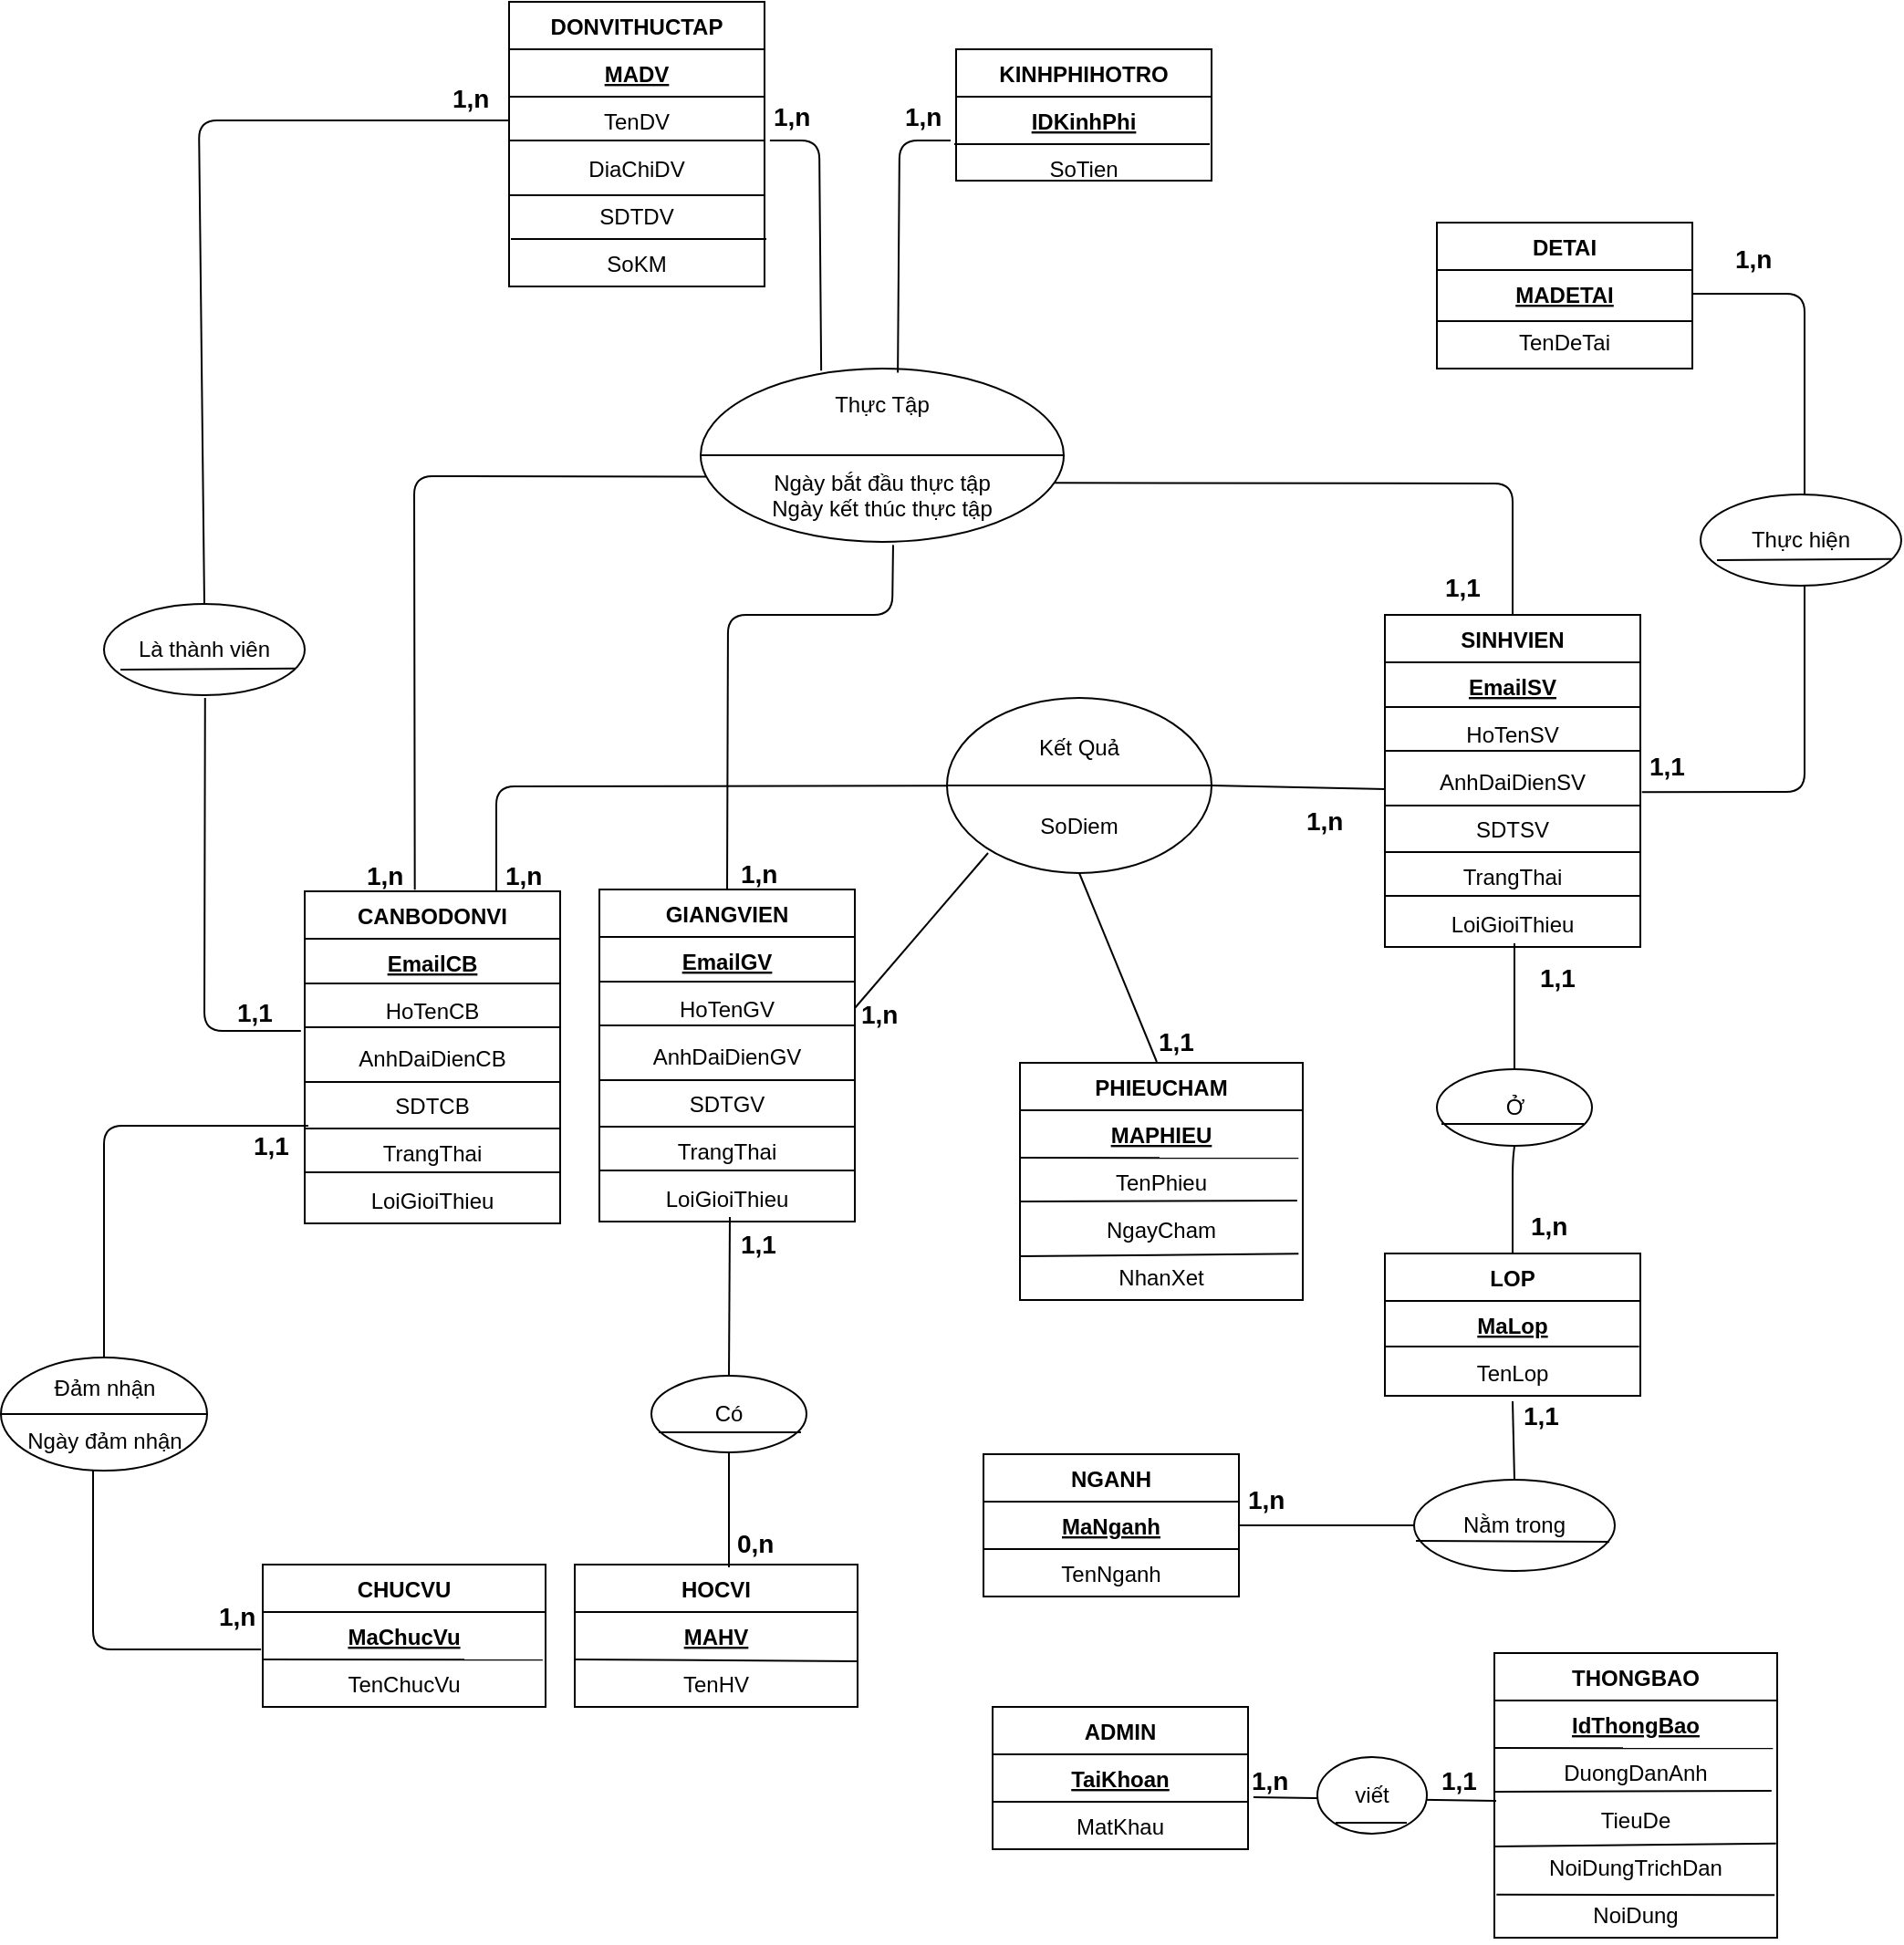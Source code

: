 <mxfile version="13.1.3" type="device"><diagram id="Cwxf7lYwwcIN982t7A-e" name="Page-1"><mxGraphModel dx="1929" dy="559" grid="1" gridSize="10" guides="1" tooltips="1" connect="1" arrows="1" fold="1" page="1" pageScale="1" pageWidth="827" pageHeight="1169" math="0" shadow="0"><root><mxCell id="0"/><mxCell id="1" parent="0"/><mxCell id="HSzz-saxNgUrXWSduCS3-7" value="DONVITHUCTAP" style="swimlane;fontStyle=1;childLayout=stackLayout;horizontal=1;startSize=26;fillColor=none;horizontalStack=0;resizeParent=1;resizeParentMax=0;resizeLast=0;collapsible=1;marginBottom=0;" parent="1" vertex="1"><mxGeometry x="-10" y="264" width="140" height="156" as="geometry"/></mxCell><mxCell id="HSzz-saxNgUrXWSduCS3-8" value="MADV" style="text;strokeColor=none;fillColor=none;align=center;verticalAlign=top;spacingLeft=4;spacingRight=4;overflow=hidden;rotatable=0;points=[[0,0.5],[1,0.5]];portConstraint=eastwest;fontStyle=5" parent="HSzz-saxNgUrXWSduCS3-7" vertex="1"><mxGeometry y="26" width="140" height="26" as="geometry"/></mxCell><mxCell id="HSzz-saxNgUrXWSduCS3-9" value="TenDV" style="text;strokeColor=none;fillColor=none;align=center;verticalAlign=top;spacingLeft=4;spacingRight=4;overflow=hidden;rotatable=0;points=[[0,0.5],[1,0.5]];portConstraint=eastwest;" parent="HSzz-saxNgUrXWSduCS3-7" vertex="1"><mxGeometry y="52" width="140" height="26" as="geometry"/></mxCell><mxCell id="-tPy7qmQwB-SziM2qlMe-2" value="" style="endArrow=none;html=1;entryX=1;entryY=0.154;entryDx=0;entryDy=0;entryPerimeter=0;" parent="HSzz-saxNgUrXWSduCS3-7" edge="1"><mxGeometry width="50" height="50" relative="1" as="geometry"><mxPoint y="76" as="sourcePoint"/><mxPoint x="140" y="76.004" as="targetPoint"/></mxGeometry></mxCell><mxCell id="HSzz-saxNgUrXWSduCS3-10" value="DiaChiDV" style="text;strokeColor=none;fillColor=none;align=center;verticalAlign=top;spacingLeft=4;spacingRight=4;overflow=hidden;rotatable=0;points=[[0,0.5],[1,0.5]];portConstraint=eastwest;" parent="HSzz-saxNgUrXWSduCS3-7" vertex="1"><mxGeometry y="78" width="140" height="26" as="geometry"/></mxCell><mxCell id="-tPy7qmQwB-SziM2qlMe-3" value="" style="endArrow=none;html=1;entryX=1;entryY=0.154;entryDx=0;entryDy=0;entryPerimeter=0;" parent="HSzz-saxNgUrXWSduCS3-7" edge="1"><mxGeometry width="50" height="50" relative="1" as="geometry"><mxPoint y="106" as="sourcePoint"/><mxPoint x="140" y="106.004" as="targetPoint"/></mxGeometry></mxCell><mxCell id="HSzz-saxNgUrXWSduCS3-11" value="SDTDV" style="text;strokeColor=none;fillColor=none;align=center;verticalAlign=top;spacingLeft=4;spacingRight=4;overflow=hidden;rotatable=0;points=[[0,0.5],[1,0.5]];portConstraint=eastwest;" parent="HSzz-saxNgUrXWSduCS3-7" vertex="1"><mxGeometry y="104" width="140" height="26" as="geometry"/></mxCell><mxCell id="3rJRtKn6mNHcjgdEQ_e2-1" value="SoKM" style="text;strokeColor=none;fillColor=none;align=center;verticalAlign=top;spacingLeft=4;spacingRight=4;overflow=hidden;rotatable=0;points=[[0,0.5],[1,0.5]];portConstraint=eastwest;" vertex="1" parent="HSzz-saxNgUrXWSduCS3-7"><mxGeometry y="130" width="140" height="26" as="geometry"/></mxCell><mxCell id="HSzz-saxNgUrXWSduCS3-25" value="KINHPHIHOTRO" style="swimlane;fontStyle=1;childLayout=stackLayout;horizontal=1;startSize=26;fillColor=none;horizontalStack=0;resizeParent=1;resizeParentMax=0;resizeLast=0;collapsible=1;marginBottom=0;" parent="1" vertex="1"><mxGeometry x="235" y="290" width="140" height="72" as="geometry"/></mxCell><mxCell id="HSzz-saxNgUrXWSduCS3-26" value="IDKinhPhi" style="text;strokeColor=none;fillColor=none;align=center;verticalAlign=top;spacingLeft=4;spacingRight=4;overflow=hidden;rotatable=0;points=[[0,0.5],[1,0.5]];portConstraint=eastwest;fontStyle=5" parent="HSzz-saxNgUrXWSduCS3-25" vertex="1"><mxGeometry y="26" width="140" height="26" as="geometry"/></mxCell><mxCell id="-tPy7qmQwB-SziM2qlMe-8" value="" style="endArrow=none;html=1;entryX=1;entryY=0.154;entryDx=0;entryDy=0;entryPerimeter=0;" parent="HSzz-saxNgUrXWSduCS3-25" edge="1"><mxGeometry width="50" height="50" relative="1" as="geometry"><mxPoint x="-1" y="52" as="sourcePoint"/><mxPoint x="139" y="52.004" as="targetPoint"/></mxGeometry></mxCell><mxCell id="HSzz-saxNgUrXWSduCS3-28" value="SoTien" style="text;strokeColor=none;fillColor=none;align=center;verticalAlign=top;spacingLeft=4;spacingRight=4;overflow=hidden;rotatable=0;points=[[0,0.5],[1,0.5]];portConstraint=eastwest;" parent="HSzz-saxNgUrXWSduCS3-25" vertex="1"><mxGeometry y="52" width="140" height="20" as="geometry"/></mxCell><mxCell id="HSzz-saxNgUrXWSduCS3-30" value="SINHVIEN" style="swimlane;fontStyle=1;childLayout=stackLayout;horizontal=1;startSize=26;fillColor=none;horizontalStack=0;resizeParent=1;resizeParentMax=0;resizeLast=0;collapsible=1;marginBottom=0;" parent="1" vertex="1"><mxGeometry x="470" y="600" width="140" height="182" as="geometry"/></mxCell><mxCell id="HSzz-saxNgUrXWSduCS3-31" value="EmailSV" style="text;strokeColor=none;fillColor=none;align=center;verticalAlign=top;spacingLeft=4;spacingRight=4;overflow=hidden;rotatable=0;points=[[0,0.5],[1,0.5]];portConstraint=eastwest;fontStyle=5" parent="HSzz-saxNgUrXWSduCS3-30" vertex="1"><mxGeometry y="26" width="140" height="26" as="geometry"/></mxCell><mxCell id="HSzz-saxNgUrXWSduCS3-32" value="HoTenSV" style="text;strokeColor=none;fillColor=none;align=center;verticalAlign=top;spacingLeft=4;spacingRight=4;overflow=hidden;rotatable=0;points=[[0,0.5],[1,0.5]];portConstraint=eastwest;" parent="HSzz-saxNgUrXWSduCS3-30" vertex="1"><mxGeometry y="52" width="140" height="26" as="geometry"/></mxCell><mxCell id="HSzz-saxNgUrXWSduCS3-42" value="AnhDaiDienSV" style="text;strokeColor=none;fillColor=none;align=center;verticalAlign=top;spacingLeft=4;spacingRight=4;overflow=hidden;rotatable=0;points=[[0,0.5],[1,0.5]];portConstraint=eastwest;" parent="HSzz-saxNgUrXWSduCS3-30" vertex="1"><mxGeometry y="78" width="140" height="26" as="geometry"/></mxCell><mxCell id="-tPy7qmQwB-SziM2qlMe-22" value="" style="endArrow=none;html=1;entryX=1;entryY=0.154;entryDx=0;entryDy=0;entryPerimeter=0;" parent="HSzz-saxNgUrXWSduCS3-30" edge="1"><mxGeometry width="50" height="50" relative="1" as="geometry"><mxPoint y="74.5" as="sourcePoint"/><mxPoint x="140" y="74.504" as="targetPoint"/></mxGeometry></mxCell><mxCell id="-tPy7qmQwB-SziM2qlMe-23" value="" style="endArrow=none;html=1;entryX=1;entryY=0.154;entryDx=0;entryDy=0;entryPerimeter=0;" parent="HSzz-saxNgUrXWSduCS3-30" edge="1"><mxGeometry width="50" height="50" relative="1" as="geometry"><mxPoint y="104.5" as="sourcePoint"/><mxPoint x="140" y="104.504" as="targetPoint"/></mxGeometry></mxCell><mxCell id="-tPy7qmQwB-SziM2qlMe-24" value="" style="endArrow=none;html=1;entryX=1;entryY=0.154;entryDx=0;entryDy=0;entryPerimeter=0;" parent="HSzz-saxNgUrXWSduCS3-30" edge="1"><mxGeometry width="50" height="50" relative="1" as="geometry"><mxPoint y="50.5" as="sourcePoint"/><mxPoint x="140" y="50.504" as="targetPoint"/></mxGeometry></mxCell><mxCell id="HSzz-saxNgUrXWSduCS3-65" value="SDTSV" style="text;strokeColor=none;fillColor=none;align=center;verticalAlign=top;spacingLeft=4;spacingRight=4;overflow=hidden;rotatable=0;points=[[0,0.5],[1,0.5]];portConstraint=eastwest;" parent="HSzz-saxNgUrXWSduCS3-30" vertex="1"><mxGeometry y="104" width="140" height="26" as="geometry"/></mxCell><mxCell id="RYyxVpc4dccrSySgbr1H-37" value="" style="endArrow=none;html=1;entryX=1;entryY=0.5;entryDx=0;entryDy=0;" parent="HSzz-saxNgUrXWSduCS3-30" target="RYyxVpc4dccrSySgbr1H-35" edge="1"><mxGeometry width="50" height="50" relative="1" as="geometry"><mxPoint x="0.5" y="95.5" as="sourcePoint"/><mxPoint x="-55.404" y="95.95" as="targetPoint"/></mxGeometry></mxCell><mxCell id="HSzz-saxNgUrXWSduCS3-33" value="TrangThai" style="text;strokeColor=none;fillColor=none;align=center;verticalAlign=top;spacingLeft=4;spacingRight=4;overflow=hidden;rotatable=0;points=[[0,0.5],[1,0.5]];portConstraint=eastwest;" parent="HSzz-saxNgUrXWSduCS3-30" vertex="1"><mxGeometry y="130" width="140" height="26" as="geometry"/></mxCell><mxCell id="HSzz-saxNgUrXWSduCS3-34" value="LoiGioiThieu" style="text;strokeColor=none;fillColor=none;align=center;verticalAlign=top;spacingLeft=4;spacingRight=4;overflow=hidden;rotatable=0;points=[[0,0.5],[1,0.5]];portConstraint=eastwest;" parent="HSzz-saxNgUrXWSduCS3-30" vertex="1"><mxGeometry y="156" width="140" height="26" as="geometry"/></mxCell><mxCell id="-tPy7qmQwB-SziM2qlMe-25" value="" style="endArrow=none;html=1;entryX=1;entryY=0.154;entryDx=0;entryDy=0;entryPerimeter=0;" parent="HSzz-saxNgUrXWSduCS3-30" edge="1"><mxGeometry width="50" height="50" relative="1" as="geometry"><mxPoint y="154" as="sourcePoint"/><mxPoint x="140" y="154.004" as="targetPoint"/></mxGeometry></mxCell><mxCell id="-tPy7qmQwB-SziM2qlMe-27" value="" style="endArrow=none;html=1;entryX=1;entryY=0.154;entryDx=0;entryDy=0;entryPerimeter=0;" parent="HSzz-saxNgUrXWSduCS3-30" edge="1"><mxGeometry width="50" height="50" relative="1" as="geometry"><mxPoint y="130" as="sourcePoint"/><mxPoint x="140" y="130.004" as="targetPoint"/></mxGeometry></mxCell><mxCell id="HSzz-saxNgUrXWSduCS3-44" value="LOP" style="swimlane;fontStyle=1;childLayout=stackLayout;horizontal=1;startSize=26;fillColor=none;horizontalStack=0;resizeParent=1;resizeParentMax=0;resizeLast=0;collapsible=1;marginBottom=0;" parent="1" vertex="1"><mxGeometry x="470" y="950" width="140" height="78" as="geometry"/></mxCell><mxCell id="HSzz-saxNgUrXWSduCS3-45" value="MaLop" style="text;strokeColor=none;fillColor=none;align=center;verticalAlign=top;spacingLeft=4;spacingRight=4;overflow=hidden;rotatable=0;points=[[0,0.5],[1,0.5]];portConstraint=eastwest;fontStyle=5" parent="HSzz-saxNgUrXWSduCS3-44" vertex="1"><mxGeometry y="26" width="140" height="26" as="geometry"/></mxCell><mxCell id="-tPy7qmQwB-SziM2qlMe-31" value="" style="endArrow=none;html=1;entryX=0.995;entryY=0.962;entryDx=0;entryDy=0;entryPerimeter=0;" parent="HSzz-saxNgUrXWSduCS3-44" target="HSzz-saxNgUrXWSduCS3-45" edge="1"><mxGeometry width="50" height="50" relative="1" as="geometry"><mxPoint x="-2.274e-13" y="51" as="sourcePoint"/><mxPoint x="152.675" y="51.156" as="targetPoint"/></mxGeometry></mxCell><mxCell id="HSzz-saxNgUrXWSduCS3-46" value="TenLop" style="text;strokeColor=none;fillColor=none;align=center;verticalAlign=top;spacingLeft=4;spacingRight=4;overflow=hidden;rotatable=0;points=[[0,0.5],[1,0.5]];portConstraint=eastwest;" parent="HSzz-saxNgUrXWSduCS3-44" vertex="1"><mxGeometry y="52" width="140" height="26" as="geometry"/></mxCell><mxCell id="HSzz-saxNgUrXWSduCS3-48" value="NGANH" style="swimlane;fontStyle=1;childLayout=stackLayout;horizontal=1;startSize=26;fillColor=none;horizontalStack=0;resizeParent=1;resizeParentMax=0;resizeLast=0;collapsible=1;marginBottom=0;" parent="1" vertex="1"><mxGeometry x="250" y="1060" width="140" height="78" as="geometry"/></mxCell><mxCell id="HSzz-saxNgUrXWSduCS3-49" value="MaNganh" style="text;strokeColor=none;fillColor=none;align=center;verticalAlign=top;spacingLeft=4;spacingRight=4;overflow=hidden;rotatable=0;points=[[0,0.5],[1,0.5]];portConstraint=eastwest;fontStyle=5" parent="HSzz-saxNgUrXWSduCS3-48" vertex="1"><mxGeometry y="26" width="140" height="26" as="geometry"/></mxCell><mxCell id="-tPy7qmQwB-SziM2qlMe-32" value="" style="endArrow=none;html=1;entryX=0.995;entryY=0.962;entryDx=0;entryDy=0;entryPerimeter=0;" parent="HSzz-saxNgUrXWSduCS3-48" edge="1"><mxGeometry width="50" height="50" relative="1" as="geometry"><mxPoint x="0.5" y="52" as="sourcePoint"/><mxPoint x="139.8" y="52.012" as="targetPoint"/></mxGeometry></mxCell><mxCell id="HSzz-saxNgUrXWSduCS3-50" value="TenNganh" style="text;strokeColor=none;fillColor=none;align=center;verticalAlign=top;spacingLeft=4;spacingRight=4;overflow=hidden;rotatable=0;points=[[0,0.5],[1,0.5]];portConstraint=eastwest;" parent="HSzz-saxNgUrXWSduCS3-48" vertex="1"><mxGeometry y="52" width="140" height="26" as="geometry"/></mxCell><mxCell id="j8jtBx4fs3J3QzDyHCNw-19" value="CANBODONVI" style="swimlane;fontStyle=1;childLayout=stackLayout;horizontal=1;startSize=26;fillColor=none;horizontalStack=0;resizeParent=1;resizeParentMax=0;resizeLast=0;collapsible=1;marginBottom=0;" parent="1" vertex="1"><mxGeometry x="-122" y="751.5" width="140" height="182" as="geometry"/></mxCell><mxCell id="j8jtBx4fs3J3QzDyHCNw-20" value="EmailCB" style="text;strokeColor=none;fillColor=none;align=center;verticalAlign=top;spacingLeft=4;spacingRight=4;overflow=hidden;rotatable=0;points=[[0,0.5],[1,0.5]];portConstraint=eastwest;fontStyle=5" parent="j8jtBx4fs3J3QzDyHCNw-19" vertex="1"><mxGeometry y="26" width="140" height="26" as="geometry"/></mxCell><mxCell id="j8jtBx4fs3J3QzDyHCNw-21" value="HoTenCB" style="text;strokeColor=none;fillColor=none;align=center;verticalAlign=top;spacingLeft=4;spacingRight=4;overflow=hidden;rotatable=0;points=[[0,0.5],[1,0.5]];portConstraint=eastwest;" parent="j8jtBx4fs3J3QzDyHCNw-19" vertex="1"><mxGeometry y="52" width="140" height="26" as="geometry"/></mxCell><mxCell id="j8jtBx4fs3J3QzDyHCNw-22" value="AnhDaiDienCB" style="text;strokeColor=none;fillColor=none;align=center;verticalAlign=top;spacingLeft=4;spacingRight=4;overflow=hidden;rotatable=0;points=[[0,0.5],[1,0.5]];portConstraint=eastwest;" parent="j8jtBx4fs3J3QzDyHCNw-19" vertex="1"><mxGeometry y="78" width="140" height="26" as="geometry"/></mxCell><mxCell id="j8jtBx4fs3J3QzDyHCNw-23" value="" style="endArrow=none;html=1;entryX=1;entryY=0.154;entryDx=0;entryDy=0;entryPerimeter=0;" parent="j8jtBx4fs3J3QzDyHCNw-19" edge="1"><mxGeometry width="50" height="50" relative="1" as="geometry"><mxPoint y="74.5" as="sourcePoint"/><mxPoint x="140" y="74.504" as="targetPoint"/></mxGeometry></mxCell><mxCell id="j8jtBx4fs3J3QzDyHCNw-24" value="" style="endArrow=none;html=1;entryX=1;entryY=0.154;entryDx=0;entryDy=0;entryPerimeter=0;" parent="j8jtBx4fs3J3QzDyHCNw-19" edge="1"><mxGeometry width="50" height="50" relative="1" as="geometry"><mxPoint y="104.5" as="sourcePoint"/><mxPoint x="140" y="104.504" as="targetPoint"/></mxGeometry></mxCell><mxCell id="j8jtBx4fs3J3QzDyHCNw-25" value="" style="endArrow=none;html=1;entryX=1;entryY=0.154;entryDx=0;entryDy=0;entryPerimeter=0;" parent="j8jtBx4fs3J3QzDyHCNw-19" edge="1"><mxGeometry width="50" height="50" relative="1" as="geometry"><mxPoint y="50.5" as="sourcePoint"/><mxPoint x="140" y="50.504" as="targetPoint"/></mxGeometry></mxCell><mxCell id="j8jtBx4fs3J3QzDyHCNw-26" value="SDTCB" style="text;strokeColor=none;fillColor=none;align=center;verticalAlign=top;spacingLeft=4;spacingRight=4;overflow=hidden;rotatable=0;points=[[0,0.5],[1,0.5]];portConstraint=eastwest;" parent="j8jtBx4fs3J3QzDyHCNw-19" vertex="1"><mxGeometry y="104" width="140" height="26" as="geometry"/></mxCell><mxCell id="j8jtBx4fs3J3QzDyHCNw-28" value="TrangThai" style="text;strokeColor=none;fillColor=none;align=center;verticalAlign=top;spacingLeft=4;spacingRight=4;overflow=hidden;rotatable=0;points=[[0,0.5],[1,0.5]];portConstraint=eastwest;" parent="j8jtBx4fs3J3QzDyHCNw-19" vertex="1"><mxGeometry y="130" width="140" height="26" as="geometry"/></mxCell><mxCell id="j8jtBx4fs3J3QzDyHCNw-29" value="LoiGioiThieu" style="text;strokeColor=none;fillColor=none;align=center;verticalAlign=top;spacingLeft=4;spacingRight=4;overflow=hidden;rotatable=0;points=[[0,0.5],[1,0.5]];portConstraint=eastwest;" parent="j8jtBx4fs3J3QzDyHCNw-19" vertex="1"><mxGeometry y="156" width="140" height="26" as="geometry"/></mxCell><mxCell id="j8jtBx4fs3J3QzDyHCNw-30" value="" style="endArrow=none;html=1;entryX=1;entryY=0.154;entryDx=0;entryDy=0;entryPerimeter=0;" parent="j8jtBx4fs3J3QzDyHCNw-19" edge="1"><mxGeometry width="50" height="50" relative="1" as="geometry"><mxPoint y="154" as="sourcePoint"/><mxPoint x="140" y="154.004" as="targetPoint"/></mxGeometry></mxCell><mxCell id="j8jtBx4fs3J3QzDyHCNw-32" value="" style="endArrow=none;html=1;entryX=1;entryY=0.154;entryDx=0;entryDy=0;entryPerimeter=0;" parent="j8jtBx4fs3J3QzDyHCNw-19" edge="1"><mxGeometry width="50" height="50" relative="1" as="geometry"><mxPoint y="130" as="sourcePoint"/><mxPoint x="140" y="130.004" as="targetPoint"/></mxGeometry></mxCell><mxCell id="HSzz-saxNgUrXWSduCS3-85" value="Là thành viên" style="ellipse;whiteSpace=wrap;html=1;align=center;" parent="1" vertex="1"><mxGeometry x="-232" y="594" width="110" height="50" as="geometry"/></mxCell><mxCell id="HSzz-saxNgUrXWSduCS3-86" value="" style="endArrow=none;html=1;exitX=0.5;exitY=0;exitDx=0;exitDy=0;entryX=0;entryY=0.5;entryDx=0;entryDy=0;" parent="1" source="HSzz-saxNgUrXWSduCS3-85" target="HSzz-saxNgUrXWSduCS3-9" edge="1"><mxGeometry width="50" height="50" relative="1" as="geometry"><mxPoint x="50" y="505.5" as="sourcePoint"/><mxPoint x="91" y="462" as="targetPoint"/><Array as="points"><mxPoint x="-180" y="329"/></Array></mxGeometry></mxCell><mxCell id="HSzz-saxNgUrXWSduCS3-87" value="" style="endArrow=none;html=1;exitX=-0.015;exitY=0.942;exitDx=0;exitDy=0;exitPerimeter=0;" parent="1" source="j8jtBx4fs3J3QzDyHCNw-21" edge="1"><mxGeometry width="50" height="50" relative="1" as="geometry"><mxPoint x="-120" y="890" as="sourcePoint"/><mxPoint x="-176.606" y="645.5" as="targetPoint"/><Array as="points"><mxPoint x="-177" y="828"/></Array></mxGeometry></mxCell><mxCell id="HSzz-saxNgUrXWSduCS3-90" value="" style="endArrow=none;html=1;exitX=0.431;exitY=-0.005;exitDx=0;exitDy=0;entryX=0.02;entryY=0.624;entryDx=0;entryDy=0;entryPerimeter=0;exitPerimeter=0;" parent="1" source="j8jtBx4fs3J3QzDyHCNw-19" target="RYyxVpc4dccrSySgbr1H-20" edge="1"><mxGeometry width="50" height="50" relative="1" as="geometry"><mxPoint x="-5" y="600" as="sourcePoint"/><mxPoint x="98.5" y="556" as="targetPoint"/><Array as="points"><mxPoint x="-62" y="524"/></Array></mxGeometry></mxCell><mxCell id="HSzz-saxNgUrXWSduCS3-95" value="&lt;b&gt;&lt;font style=&quot;font-size: 14px&quot;&gt;1,1&lt;/font&gt;&lt;/b&gt;" style="text;html=1;resizable=0;points=[];autosize=1;align=left;verticalAlign=top;spacingTop=-4;" parent="1" vertex="1"><mxGeometry x="-161.5" y="807" width="30" height="20" as="geometry"/></mxCell><mxCell id="HSzz-saxNgUrXWSduCS3-96" value="&lt;b&gt;&lt;font style=&quot;font-size: 14px&quot;&gt;1,n&lt;/font&gt;&lt;/b&gt;" style="text;html=1;resizable=0;points=[];autosize=1;align=left;verticalAlign=top;spacingTop=-4;" parent="1" vertex="1"><mxGeometry x="-90" y="731.5" width="40" height="20" as="geometry"/></mxCell><mxCell id="HSzz-saxNgUrXWSduCS3-109" value="" style="endArrow=none;html=1;exitX=0.5;exitY=0;exitDx=0;exitDy=0;entryX=0.975;entryY=0.659;entryDx=0;entryDy=0;entryPerimeter=0;" parent="1" source="HSzz-saxNgUrXWSduCS3-30" target="RYyxVpc4dccrSySgbr1H-20" edge="1"><mxGeometry width="50" height="50" relative="1" as="geometry"><mxPoint x="390" y="570" as="sourcePoint"/><mxPoint x="270" y="510" as="targetPoint"/><Array as="points"><mxPoint x="540" y="528"/></Array></mxGeometry></mxCell><mxCell id="HSzz-saxNgUrXWSduCS3-111" value="&lt;b&gt;&lt;font style=&quot;font-size: 14px&quot;&gt;1,1&lt;/font&gt;&lt;/b&gt;" style="text;html=1;resizable=0;points=[];autosize=1;align=left;verticalAlign=top;spacingTop=-4;" parent="1" vertex="1"><mxGeometry x="501" y="574" width="30" height="20" as="geometry"/></mxCell><mxCell id="HSzz-saxNgUrXWSduCS3-126" value="Ở" style="ellipse;whiteSpace=wrap;html=1;align=center;" parent="1" vertex="1"><mxGeometry x="498.5" y="849" width="85" height="42" as="geometry"/></mxCell><mxCell id="HSzz-saxNgUrXWSduCS3-127" value="" style="endArrow=none;html=1;exitX=0.5;exitY=1;exitDx=0;exitDy=0;entryX=0.5;entryY=0;entryDx=0;entryDy=0;" parent="1" source="HSzz-saxNgUrXWSduCS3-126" target="HSzz-saxNgUrXWSduCS3-44" edge="1"><mxGeometry width="50" height="50" relative="1" as="geometry"><mxPoint x="666" y="740.5" as="sourcePoint"/><mxPoint x="704" y="690.5" as="targetPoint"/><Array as="points"><mxPoint x="540" y="900"/></Array></mxGeometry></mxCell><mxCell id="HSzz-saxNgUrXWSduCS3-128" value="" style="endArrow=none;html=1;entryX=0.5;entryY=0;entryDx=0;entryDy=0;" parent="1" target="HSzz-saxNgUrXWSduCS3-126" edge="1"><mxGeometry width="50" height="50" relative="1" as="geometry"><mxPoint x="541" y="780" as="sourcePoint"/><mxPoint x="586" y="691.5" as="targetPoint"/></mxGeometry></mxCell><mxCell id="HSzz-saxNgUrXWSduCS3-129" value="&lt;b&gt;&lt;font style=&quot;font-size: 14px&quot;&gt;1,1&lt;/font&gt;&lt;/b&gt;" style="text;html=1;resizable=0;points=[];autosize=1;align=left;verticalAlign=top;spacingTop=-4;" parent="1" vertex="1"><mxGeometry x="553" y="788" width="30" height="20" as="geometry"/></mxCell><mxCell id="HSzz-saxNgUrXWSduCS3-130" value="&lt;b&gt;&lt;font style=&quot;font-size: 14px&quot;&gt;1,n&lt;/font&gt;&lt;/b&gt;" style="text;html=1;resizable=0;points=[];autosize=1;align=left;verticalAlign=top;spacingTop=-4;" parent="1" vertex="1"><mxGeometry x="548" y="923.5" width="40" height="20" as="geometry"/></mxCell><mxCell id="HSzz-saxNgUrXWSduCS3-131" value="Nằm trong" style="ellipse;whiteSpace=wrap;html=1;align=center;" parent="1" vertex="1"><mxGeometry x="486" y="1074" width="110" height="50" as="geometry"/></mxCell><mxCell id="HSzz-saxNgUrXWSduCS3-132" value="" style="endArrow=none;html=1;exitX=0.5;exitY=0;exitDx=0;exitDy=0;" parent="1" source="HSzz-saxNgUrXWSduCS3-131" edge="1"><mxGeometry width="50" height="50" relative="1" as="geometry"><mxPoint x="499" y="1063.5" as="sourcePoint"/><mxPoint x="540" y="1031" as="targetPoint"/></mxGeometry></mxCell><mxCell id="HSzz-saxNgUrXWSduCS3-133" value="" style="endArrow=none;html=1;exitX=1;exitY=0.5;exitDx=0;exitDy=0;" parent="1" source="HSzz-saxNgUrXWSduCS3-49" target="HSzz-saxNgUrXWSduCS3-131" edge="1"><mxGeometry width="50" height="50" relative="1" as="geometry"><mxPoint x="150" y="1407" as="sourcePoint"/><mxPoint x="150" y="1388" as="targetPoint"/></mxGeometry></mxCell><mxCell id="HSzz-saxNgUrXWSduCS3-134" value="&lt;b&gt;&lt;font style=&quot;font-size: 14px&quot;&gt;1,1&lt;/font&gt;&lt;/b&gt;" style="text;html=1;resizable=0;points=[];autosize=1;align=left;verticalAlign=top;spacingTop=-4;" parent="1" vertex="1"><mxGeometry x="544" y="1028" width="30" height="20" as="geometry"/></mxCell><mxCell id="HSzz-saxNgUrXWSduCS3-135" value="&lt;b&gt;&lt;font style=&quot;font-size: 14px&quot;&gt;1,n&lt;/font&gt;&lt;/b&gt;" style="text;html=1;resizable=0;points=[];autosize=1;align=left;verticalAlign=top;spacingTop=-4;" parent="1" vertex="1"><mxGeometry x="393" y="1074" width="40" height="20" as="geometry"/></mxCell><mxCell id="RYyxVpc4dccrSySgbr1H-11" value="HOCVI" style="swimlane;fontStyle=1;childLayout=stackLayout;horizontal=1;startSize=26;fillColor=none;horizontalStack=0;resizeParent=1;resizeParentMax=0;resizeLast=0;collapsible=1;marginBottom=0;" parent="1" vertex="1"><mxGeometry x="26" y="1120.5" width="155" height="78" as="geometry"/></mxCell><mxCell id="RYyxVpc4dccrSySgbr1H-12" value="MAHV" style="text;strokeColor=none;fillColor=none;align=center;verticalAlign=top;spacingLeft=4;spacingRight=4;overflow=hidden;rotatable=0;points=[[0,0.5],[1,0.5]];portConstraint=eastwest;fontStyle=5" parent="RYyxVpc4dccrSySgbr1H-11" vertex="1"><mxGeometry y="26" width="155" height="26" as="geometry"/></mxCell><mxCell id="-tPy7qmQwB-SziM2qlMe-34" value="" style="endArrow=none;html=1;entryX=1;entryY=0.038;entryDx=0;entryDy=0;entryPerimeter=0;" parent="RYyxVpc4dccrSySgbr1H-11" target="RYyxVpc4dccrSySgbr1H-13" edge="1"><mxGeometry width="50" height="50" relative="1" as="geometry"><mxPoint y="52" as="sourcePoint"/><mxPoint x="139.3" y="52.012" as="targetPoint"/></mxGeometry></mxCell><mxCell id="RYyxVpc4dccrSySgbr1H-13" value="TenHV" style="text;strokeColor=none;fillColor=none;align=center;verticalAlign=top;spacingLeft=4;spacingRight=4;overflow=hidden;rotatable=0;points=[[0,0.5],[1,0.5]];portConstraint=eastwest;" parent="RYyxVpc4dccrSySgbr1H-11" vertex="1"><mxGeometry y="52" width="155" height="26" as="geometry"/></mxCell><mxCell id="RYyxVpc4dccrSySgbr1H-17" value="CHUCVU" style="swimlane;fontStyle=1;childLayout=stackLayout;horizontal=1;startSize=26;fillColor=none;horizontalStack=0;resizeParent=1;resizeParentMax=0;resizeLast=0;collapsible=1;marginBottom=0;" parent="1" vertex="1"><mxGeometry x="-145" y="1120.5" width="155" height="78" as="geometry"/></mxCell><mxCell id="RYyxVpc4dccrSySgbr1H-18" value="MaChucVu" style="text;strokeColor=none;fillColor=none;align=center;verticalAlign=top;spacingLeft=4;spacingRight=4;overflow=hidden;rotatable=0;points=[[0,0.5],[1,0.5]];portConstraint=eastwest;fontStyle=5" parent="RYyxVpc4dccrSySgbr1H-17" vertex="1"><mxGeometry y="26" width="155" height="26" as="geometry"/></mxCell><mxCell id="-tPy7qmQwB-SziM2qlMe-35" value="" style="endArrow=none;html=1;entryX=0.99;entryY=0.006;entryDx=0;entryDy=0;entryPerimeter=0;" parent="RYyxVpc4dccrSySgbr1H-17" target="RYyxVpc4dccrSySgbr1H-19" edge="1"><mxGeometry width="50" height="50" relative="1" as="geometry"><mxPoint y="52" as="sourcePoint"/><mxPoint x="139.3" y="52.012" as="targetPoint"/></mxGeometry></mxCell><mxCell id="RYyxVpc4dccrSySgbr1H-19" value="TenChucVu" style="text;strokeColor=none;fillColor=none;align=center;verticalAlign=top;spacingLeft=4;spacingRight=4;overflow=hidden;rotatable=0;points=[[0,0.5],[1,0.5]];portConstraint=eastwest;" parent="RYyxVpc4dccrSySgbr1H-17" vertex="1"><mxGeometry y="52" width="155" height="26" as="geometry"/></mxCell><mxCell id="RYyxVpc4dccrSySgbr1H-20" value="Thực Tập&lt;br&gt;&lt;br&gt;&lt;br&gt;Ngày bắt đầu thực tập&lt;br&gt;Ngày kết thúc thực tập" style="shape=lineEllipse;perimeter=ellipsePerimeter;whiteSpace=wrap;html=1;backgroundOutline=1;" parent="1" vertex="1"><mxGeometry x="95" y="465" width="199" height="95" as="geometry"/></mxCell><mxCell id="RYyxVpc4dccrSySgbr1H-21" value="" style="endArrow=none;html=1;exitX=0.332;exitY=0.012;exitDx=0;exitDy=0;exitPerimeter=0;entryX=1.021;entryY=-0.077;entryDx=0;entryDy=0;entryPerimeter=0;" parent="1" source="RYyxVpc4dccrSySgbr1H-20" target="HSzz-saxNgUrXWSduCS3-10" edge="1"><mxGeometry width="50" height="50" relative="1" as="geometry"><mxPoint x="162" y="408" as="sourcePoint"/><mxPoint x="42" y="344" as="targetPoint"/><Array as="points"><mxPoint x="160" y="340"/></Array></mxGeometry></mxCell><mxCell id="RYyxVpc4dccrSySgbr1H-22" value="&lt;b&gt;&lt;font style=&quot;font-size: 14px&quot;&gt;1,n&lt;/font&gt;&lt;/b&gt;" style="text;html=1;resizable=0;points=[];autosize=1;align=left;verticalAlign=top;spacingTop=-4;" parent="1" vertex="1"><mxGeometry x="133" y="316" width="40" height="20" as="geometry"/></mxCell><mxCell id="RYyxVpc4dccrSySgbr1H-25" value="" style="endArrow=none;html=1;exitX=0.543;exitY=0.024;exitDx=0;exitDy=0;exitPerimeter=0;" parent="1" source="RYyxVpc4dccrSySgbr1H-20" edge="1"><mxGeometry width="50" height="50" relative="1" as="geometry"><mxPoint x="204" y="460" as="sourcePoint"/><mxPoint x="232" y="340" as="targetPoint"/><Array as="points"><mxPoint x="204" y="340"/></Array></mxGeometry></mxCell><mxCell id="RYyxVpc4dccrSySgbr1H-26" value="&lt;b&gt;&lt;font style=&quot;font-size: 14px&quot;&gt;1,n&lt;/font&gt;&lt;/b&gt;" style="text;html=1;resizable=0;points=[];autosize=1;align=left;verticalAlign=top;spacingTop=-4;" parent="1" vertex="1"><mxGeometry x="205" y="316" width="40" height="20" as="geometry"/></mxCell><mxCell id="RYyxVpc4dccrSySgbr1H-27" value="PHIEUCHAM" style="swimlane;fontStyle=1;childLayout=stackLayout;horizontal=1;startSize=26;fillColor=none;horizontalStack=0;resizeParent=1;resizeParentMax=0;resizeLast=0;collapsible=1;marginBottom=0;" parent="1" vertex="1"><mxGeometry x="270" y="845.5" width="155" height="130" as="geometry"/></mxCell><mxCell id="RYyxVpc4dccrSySgbr1H-28" value="MAPHIEU" style="text;strokeColor=none;fillColor=none;align=center;verticalAlign=top;spacingLeft=4;spacingRight=4;overflow=hidden;rotatable=0;points=[[0,0.5],[1,0.5]];portConstraint=eastwest;fontStyle=5" parent="RYyxVpc4dccrSySgbr1H-27" vertex="1"><mxGeometry y="26" width="155" height="26" as="geometry"/></mxCell><mxCell id="RYyxVpc4dccrSySgbr1H-29" value="TenPhieu" style="text;strokeColor=none;fillColor=none;align=center;verticalAlign=top;spacingLeft=4;spacingRight=4;overflow=hidden;rotatable=0;points=[[0,0.5],[1,0.5]];portConstraint=eastwest;" parent="RYyxVpc4dccrSySgbr1H-27" vertex="1"><mxGeometry y="52" width="155" height="26" as="geometry"/></mxCell><mxCell id="RYyxVpc4dccrSySgbr1H-31" value="NgayCham" style="text;strokeColor=none;fillColor=none;align=center;verticalAlign=top;spacingLeft=4;spacingRight=4;overflow=hidden;rotatable=0;points=[[0,0.5],[1,0.5]];portConstraint=eastwest;" parent="RYyxVpc4dccrSySgbr1H-27" vertex="1"><mxGeometry y="78" width="155" height="26" as="geometry"/></mxCell><mxCell id="-tPy7qmQwB-SziM2qlMe-28" value="" style="endArrow=none;html=1;entryX=0.98;entryY=-0.096;entryDx=0;entryDy=0;entryPerimeter=0;" parent="RYyxVpc4dccrSySgbr1H-27" target="RYyxVpc4dccrSySgbr1H-31" edge="1"><mxGeometry width="50" height="50" relative="1" as="geometry"><mxPoint y="76" as="sourcePoint"/><mxPoint x="140" y="76.004" as="targetPoint"/></mxGeometry></mxCell><mxCell id="-tPy7qmQwB-SziM2qlMe-29" value="" style="endArrow=none;html=1;entryX=0.985;entryY=0.026;entryDx=0;entryDy=0;entryPerimeter=0;" parent="RYyxVpc4dccrSySgbr1H-27" target="RYyxVpc4dccrSySgbr1H-32" edge="1"><mxGeometry width="50" height="50" relative="1" as="geometry"><mxPoint y="106" as="sourcePoint"/><mxPoint x="140" y="106.004" as="targetPoint"/></mxGeometry></mxCell><mxCell id="-tPy7qmQwB-SziM2qlMe-30" value="" style="endArrow=none;html=1;entryX=0.985;entryY=0.006;entryDx=0;entryDy=0;entryPerimeter=0;" parent="RYyxVpc4dccrSySgbr1H-27" target="RYyxVpc4dccrSySgbr1H-29" edge="1"><mxGeometry width="50" height="50" relative="1" as="geometry"><mxPoint y="52" as="sourcePoint"/><mxPoint x="140" y="52.004" as="targetPoint"/></mxGeometry></mxCell><mxCell id="RYyxVpc4dccrSySgbr1H-32" value="NhanXet" style="text;strokeColor=none;fillColor=none;align=center;verticalAlign=top;spacingLeft=4;spacingRight=4;overflow=hidden;rotatable=0;points=[[0,0.5],[1,0.5]];portConstraint=eastwest;" parent="RYyxVpc4dccrSySgbr1H-27" vertex="1"><mxGeometry y="104" width="155" height="26" as="geometry"/></mxCell><mxCell id="RYyxVpc4dccrSySgbr1H-33" value="" style="endArrow=none;html=1;entryX=0.5;entryY=1;entryDx=0;entryDy=0;exitX=0.033;exitY=1.125;exitDx=0;exitDy=0;exitPerimeter=0;" parent="1" source="RYyxVpc4dccrSySgbr1H-34" target="RYyxVpc4dccrSySgbr1H-35" edge="1"><mxGeometry width="50" height="50" relative="1" as="geometry"><mxPoint x="300.74" y="843.061" as="sourcePoint"/><mxPoint x="320" y="771.5" as="targetPoint"/></mxGeometry></mxCell><mxCell id="RYyxVpc4dccrSySgbr1H-34" value="&lt;b&gt;&lt;font style=&quot;font-size: 14px&quot;&gt;1,1&lt;/font&gt;&lt;/b&gt;" style="text;html=1;resizable=0;points=[];autosize=1;align=left;verticalAlign=top;spacingTop=-4;" parent="1" vertex="1"><mxGeometry x="344" y="822.5" width="30" height="20" as="geometry"/></mxCell><mxCell id="RYyxVpc4dccrSySgbr1H-35" value="Kết Quả&lt;br&gt;&lt;br&gt;&lt;br&gt;SoDiem" style="shape=lineEllipse;perimeter=ellipsePerimeter;whiteSpace=wrap;html=1;backgroundOutline=1;" parent="1" vertex="1"><mxGeometry x="230" y="645.5" width="145" height="96" as="geometry"/></mxCell><mxCell id="RYyxVpc4dccrSySgbr1H-38" value="&lt;b&gt;&lt;font style=&quot;font-size: 14px&quot;&gt;1,n&lt;/font&gt;&lt;/b&gt;" style="text;html=1;resizable=0;points=[];autosize=1;align=left;verticalAlign=top;spacingTop=-4;" parent="1" vertex="1"><mxGeometry x="425" y="701.5" width="140" height="20" as="geometry"/></mxCell><mxCell id="RYyxVpc4dccrSySgbr1H-39" value="" style="endArrow=none;html=1;entryX=0.75;entryY=0;entryDx=0;entryDy=0;" parent="1" source="RYyxVpc4dccrSySgbr1H-35" target="j8jtBx4fs3J3QzDyHCNw-19" edge="1"><mxGeometry width="50" height="50" relative="1" as="geometry"><mxPoint x="126" y="683" as="sourcePoint"/><mxPoint x="70" y="690" as="targetPoint"/><Array as="points"><mxPoint x="-17" y="694"/></Array></mxGeometry></mxCell><mxCell id="RYyxVpc4dccrSySgbr1H-40" value="&lt;b&gt;&lt;font style=&quot;font-size: 14px&quot;&gt;1,n&lt;/font&gt;&lt;/b&gt;" style="text;html=1;resizable=0;points=[];autosize=1;align=left;verticalAlign=top;spacingTop=-4;" parent="1" vertex="1"><mxGeometry x="115" y="730.5" width="140" height="20" as="geometry"/></mxCell><mxCell id="RYyxVpc4dccrSySgbr1H-51" value="Có" style="ellipse;whiteSpace=wrap;html=1;align=center;" parent="1" vertex="1"><mxGeometry x="68" y="1017" width="85" height="42" as="geometry"/></mxCell><mxCell id="RYyxVpc4dccrSySgbr1H-52" value="" style="endArrow=none;html=1;exitX=0.5;exitY=1;exitDx=0;exitDy=0;entryX=-0.062;entryY=1.2;entryDx=0;entryDy=0;entryPerimeter=0;" parent="1" source="RYyxVpc4dccrSySgbr1H-51" target="RYyxVpc4dccrSySgbr1H-55" edge="1"><mxGeometry width="50" height="50" relative="1" as="geometry"><mxPoint x="189" y="962" as="sourcePoint"/><mxPoint x="84" y="1110" as="targetPoint"/><Array as="points"/></mxGeometry></mxCell><mxCell id="RYyxVpc4dccrSySgbr1H-53" value="" style="endArrow=none;html=1;entryX=0.5;entryY=0;entryDx=0;entryDy=0;exitX=0.5;exitY=1;exitDx=0;exitDy=0;" parent="1" target="RYyxVpc4dccrSySgbr1H-51" edge="1"><mxGeometry width="50" height="50" relative="1" as="geometry"><mxPoint x="111" y="930.0" as="sourcePoint"/><mxPoint x="128.5" y="879.5" as="targetPoint"/></mxGeometry></mxCell><mxCell id="RYyxVpc4dccrSySgbr1H-54" value="&lt;b&gt;&lt;font style=&quot;font-size: 14px&quot;&gt;1,1&lt;/font&gt;&lt;/b&gt;" style="text;html=1;resizable=0;points=[];autosize=1;align=left;verticalAlign=top;spacingTop=-4;" parent="1" vertex="1"><mxGeometry x="115" y="933.5" width="30" height="20" as="geometry"/></mxCell><mxCell id="RYyxVpc4dccrSySgbr1H-55" value="&lt;b&gt;&lt;font style=&quot;font-size: 14px&quot;&gt;0,n&lt;/font&gt;&lt;/b&gt;" style="text;html=1;resizable=0;points=[];autosize=1;align=left;verticalAlign=top;spacingTop=-4;" parent="1" vertex="1"><mxGeometry x="113" y="1098" width="40" height="20" as="geometry"/></mxCell><mxCell id="RYyxVpc4dccrSySgbr1H-64" value="" style="endArrow=none;html=1;exitX=0.447;exitY=1;exitDx=0;exitDy=0;entryX=-0.006;entryY=0.788;entryDx=0;entryDy=0;entryPerimeter=0;exitPerimeter=0;" parent="1" source="MzGzRTZ5H-N074oILbTS-1" target="RYyxVpc4dccrSySgbr1H-18" edge="1"><mxGeometry width="50" height="50" relative="1" as="geometry"><mxPoint x="-172.5" y="1059" as="sourcePoint"/><mxPoint x="-189.5" y="1106" as="targetPoint"/><Array as="points"><mxPoint x="-238" y="1167"/></Array></mxGeometry></mxCell><mxCell id="RYyxVpc4dccrSySgbr1H-65" value="" style="endArrow=none;html=1;entryX=0.5;entryY=0;entryDx=0;entryDy=0;exitX=0.014;exitY=-0.058;exitDx=0;exitDy=0;exitPerimeter=0;" parent="1" source="j8jtBx4fs3J3QzDyHCNw-28" target="MzGzRTZ5H-N074oILbTS-1" edge="1"><mxGeometry width="50" height="50" relative="1" as="geometry"><mxPoint x="-120" y="920" as="sourcePoint"/><mxPoint x="-172.5" y="1017" as="targetPoint"/><Array as="points"><mxPoint x="-232" y="880"/><mxPoint x="-232" y="980"/></Array></mxGeometry></mxCell><mxCell id="RYyxVpc4dccrSySgbr1H-67" value="&lt;b&gt;&lt;font style=&quot;font-size: 14px&quot;&gt;1,n&lt;/font&gt;&lt;/b&gt;" style="text;html=1;resizable=0;points=[];autosize=1;align=left;verticalAlign=top;spacingTop=-4;" parent="1" vertex="1"><mxGeometry x="-171.5" y="1138" width="40" height="20" as="geometry"/></mxCell><mxCell id="MzGzRTZ5H-N074oILbTS-1" value="Đảm nhận&lt;br&gt;&lt;br&gt;Ngày đảm nhận" style="shape=lineEllipse;perimeter=ellipsePerimeter;whiteSpace=wrap;html=1;backgroundOutline=1;" parent="1" vertex="1"><mxGeometry x="-288.5" y="1007" width="113" height="62" as="geometry"/></mxCell><mxCell id="q2pSQtHyUOMdpMTatr1A-1" value="&lt;b&gt;&lt;font style=&quot;font-size: 14px&quot;&gt;1,n&lt;/font&gt;&lt;/b&gt;" style="text;html=1;resizable=0;points=[];autosize=1;align=left;verticalAlign=top;spacingTop=-4;" parent="1" vertex="1"><mxGeometry x="-43" y="306" width="40" height="20" as="geometry"/></mxCell><mxCell id="-tPy7qmQwB-SziM2qlMe-1" value="" style="endArrow=none;html=1;entryX=1;entryY=0.154;entryDx=0;entryDy=0;entryPerimeter=0;" parent="1" edge="1"><mxGeometry width="50" height="50" relative="1" as="geometry"><mxPoint x="-10" y="316" as="sourcePoint"/><mxPoint x="130" y="316.004" as="targetPoint"/></mxGeometry></mxCell><mxCell id="-tPy7qmQwB-SziM2qlMe-39" value="" style="endArrow=none;html=1;" parent="1" edge="1"><mxGeometry width="50" height="50" relative="1" as="geometry"><mxPoint x="487" y="1107.5" as="sourcePoint"/><mxPoint x="593" y="1108" as="targetPoint"/></mxGeometry></mxCell><mxCell id="-tPy7qmQwB-SziM2qlMe-41" value="" style="endArrow=none;html=1;" parent="1" edge="1"><mxGeometry width="50" height="50" relative="1" as="geometry"><mxPoint x="72" y="1048" as="sourcePoint"/><mxPoint x="150" y="1048" as="targetPoint"/></mxGeometry></mxCell><mxCell id="-tPy7qmQwB-SziM2qlMe-42" value="" style="endArrow=none;html=1;" parent="1" edge="1"><mxGeometry width="50" height="50" relative="1" as="geometry"><mxPoint x="501" y="879" as="sourcePoint"/><mxPoint x="579.0" y="879" as="targetPoint"/></mxGeometry></mxCell><mxCell id="-tPy7qmQwB-SziM2qlMe-43" value="" style="endArrow=none;html=1;entryX=0.952;entryY=0.707;entryDx=0;entryDy=0;entryPerimeter=0;" parent="1" target="HSzz-saxNgUrXWSduCS3-85" edge="1"><mxGeometry width="50" height="50" relative="1" as="geometry"><mxPoint x="-223" y="630" as="sourcePoint"/><mxPoint x="-145.0" y="630" as="targetPoint"/></mxGeometry></mxCell><mxCell id="j8jtBx4fs3J3QzDyHCNw-9" value="" style="endArrow=none;html=1;entryX=1.006;entryY=0.737;entryDx=0;entryDy=0;entryPerimeter=0;exitX=1;exitY=0.5;exitDx=0;exitDy=0;" parent="1" source="j8jtBx4fs3J3QzDyHCNw-2" target="HSzz-saxNgUrXWSduCS3-42" edge="1"><mxGeometry width="50" height="50" relative="1" as="geometry"><mxPoint x="660" y="841.5" as="sourcePoint"/><mxPoint x="614.596" y="903.95" as="targetPoint"/><Array as="points"><mxPoint x="700" y="424"/><mxPoint x="700" y="697"/></Array></mxGeometry></mxCell><mxCell id="j8jtBx4fs3J3QzDyHCNw-17" value="&lt;b&gt;&lt;font style=&quot;font-size: 14px&quot;&gt;1,1&lt;/font&gt;&lt;/b&gt;" style="text;html=1;resizable=0;points=[];autosize=1;align=left;verticalAlign=top;spacingTop=-4;" parent="1" vertex="1"><mxGeometry x="613" y="671.5" width="30" height="20" as="geometry"/></mxCell><mxCell id="j8jtBx4fs3J3QzDyHCNw-18" value="&lt;b&gt;&lt;font style=&quot;font-size: 14px&quot;&gt;1,n&lt;/font&gt;&lt;/b&gt;" style="text;html=1;resizable=0;points=[];autosize=1;align=left;verticalAlign=top;spacingTop=-4;" parent="1" vertex="1"><mxGeometry x="660" y="394" width="40" height="20" as="geometry"/></mxCell><mxCell id="j8jtBx4fs3J3QzDyHCNw-33" value="GIANGVIEN" style="swimlane;fontStyle=1;childLayout=stackLayout;horizontal=1;startSize=26;fillColor=none;horizontalStack=0;resizeParent=1;resizeParentMax=0;resizeLast=0;collapsible=1;marginBottom=0;" parent="1" vertex="1"><mxGeometry x="39.5" y="750.5" width="140" height="182" as="geometry"/></mxCell><mxCell id="j8jtBx4fs3J3QzDyHCNw-34" value="EmailGV" style="text;strokeColor=none;fillColor=none;align=center;verticalAlign=top;spacingLeft=4;spacingRight=4;overflow=hidden;rotatable=0;points=[[0,0.5],[1,0.5]];portConstraint=eastwest;fontStyle=5" parent="j8jtBx4fs3J3QzDyHCNw-33" vertex="1"><mxGeometry y="26" width="140" height="26" as="geometry"/></mxCell><mxCell id="j8jtBx4fs3J3QzDyHCNw-35" value="HoTenGV" style="text;strokeColor=none;fillColor=none;align=center;verticalAlign=top;spacingLeft=4;spacingRight=4;overflow=hidden;rotatable=0;points=[[0,0.5],[1,0.5]];portConstraint=eastwest;" parent="j8jtBx4fs3J3QzDyHCNw-33" vertex="1"><mxGeometry y="52" width="140" height="26" as="geometry"/></mxCell><mxCell id="j8jtBx4fs3J3QzDyHCNw-36" value="AnhDaiDienGV" style="text;strokeColor=none;fillColor=none;align=center;verticalAlign=top;spacingLeft=4;spacingRight=4;overflow=hidden;rotatable=0;points=[[0,0.5],[1,0.5]];portConstraint=eastwest;" parent="j8jtBx4fs3J3QzDyHCNw-33" vertex="1"><mxGeometry y="78" width="140" height="26" as="geometry"/></mxCell><mxCell id="j8jtBx4fs3J3QzDyHCNw-37" value="" style="endArrow=none;html=1;entryX=1;entryY=0.154;entryDx=0;entryDy=0;entryPerimeter=0;" parent="j8jtBx4fs3J3QzDyHCNw-33" edge="1"><mxGeometry width="50" height="50" relative="1" as="geometry"><mxPoint y="74.5" as="sourcePoint"/><mxPoint x="140" y="74.504" as="targetPoint"/></mxGeometry></mxCell><mxCell id="j8jtBx4fs3J3QzDyHCNw-38" value="" style="endArrow=none;html=1;entryX=1;entryY=0.154;entryDx=0;entryDy=0;entryPerimeter=0;" parent="j8jtBx4fs3J3QzDyHCNw-33" edge="1"><mxGeometry width="50" height="50" relative="1" as="geometry"><mxPoint y="104.5" as="sourcePoint"/><mxPoint x="140" y="104.504" as="targetPoint"/></mxGeometry></mxCell><mxCell id="j8jtBx4fs3J3QzDyHCNw-39" value="" style="endArrow=none;html=1;entryX=1;entryY=0.154;entryDx=0;entryDy=0;entryPerimeter=0;" parent="j8jtBx4fs3J3QzDyHCNw-33" edge="1"><mxGeometry width="50" height="50" relative="1" as="geometry"><mxPoint y="50.5" as="sourcePoint"/><mxPoint x="140" y="50.504" as="targetPoint"/></mxGeometry></mxCell><mxCell id="j8jtBx4fs3J3QzDyHCNw-40" value="SDTGV" style="text;strokeColor=none;fillColor=none;align=center;verticalAlign=top;spacingLeft=4;spacingRight=4;overflow=hidden;rotatable=0;points=[[0,0.5],[1,0.5]];portConstraint=eastwest;" parent="j8jtBx4fs3J3QzDyHCNw-33" vertex="1"><mxGeometry y="104" width="140" height="26" as="geometry"/></mxCell><mxCell id="j8jtBx4fs3J3QzDyHCNw-42" value="TrangThai" style="text;strokeColor=none;fillColor=none;align=center;verticalAlign=top;spacingLeft=4;spacingRight=4;overflow=hidden;rotatable=0;points=[[0,0.5],[1,0.5]];portConstraint=eastwest;" parent="j8jtBx4fs3J3QzDyHCNw-33" vertex="1"><mxGeometry y="130" width="140" height="26" as="geometry"/></mxCell><mxCell id="j8jtBx4fs3J3QzDyHCNw-43" value="LoiGioiThieu" style="text;strokeColor=none;fillColor=none;align=center;verticalAlign=top;spacingLeft=4;spacingRight=4;overflow=hidden;rotatable=0;points=[[0,0.5],[1,0.5]];portConstraint=eastwest;" parent="j8jtBx4fs3J3QzDyHCNw-33" vertex="1"><mxGeometry y="156" width="140" height="26" as="geometry"/></mxCell><mxCell id="j8jtBx4fs3J3QzDyHCNw-44" value="" style="endArrow=none;html=1;entryX=1;entryY=0.154;entryDx=0;entryDy=0;entryPerimeter=0;" parent="j8jtBx4fs3J3QzDyHCNw-33" edge="1"><mxGeometry width="50" height="50" relative="1" as="geometry"><mxPoint y="154" as="sourcePoint"/><mxPoint x="140" y="154.004" as="targetPoint"/></mxGeometry></mxCell><mxCell id="j8jtBx4fs3J3QzDyHCNw-46" value="" style="endArrow=none;html=1;entryX=1;entryY=0.154;entryDx=0;entryDy=0;entryPerimeter=0;" parent="j8jtBx4fs3J3QzDyHCNw-33" edge="1"><mxGeometry width="50" height="50" relative="1" as="geometry"><mxPoint y="130" as="sourcePoint"/><mxPoint x="140" y="130.004" as="targetPoint"/></mxGeometry></mxCell><mxCell id="j8jtBx4fs3J3QzDyHCNw-47" value="&lt;b&gt;&lt;font style=&quot;font-size: 14px&quot;&gt;1,1&lt;/font&gt;&lt;/b&gt;" style="text;html=1;resizable=0;points=[];autosize=1;align=left;verticalAlign=top;spacingTop=-4;" parent="1" vertex="1"><mxGeometry x="-152" y="880" width="30" height="20" as="geometry"/></mxCell><mxCell id="j8jtBx4fs3J3QzDyHCNw-51" value="" style="endArrow=none;html=1;exitX=0.5;exitY=0;exitDx=0;exitDy=0;entryX=0.02;entryY=0.624;entryDx=0;entryDy=0;entryPerimeter=0;" parent="1" source="j8jtBx4fs3J3QzDyHCNw-33" edge="1"><mxGeometry width="50" height="50" relative="1" as="geometry"><mxPoint x="39.84" y="788.0" as="sourcePoint"/><mxPoint x="200.48" y="561.69" as="targetPoint"/><Array as="points"><mxPoint x="110" y="600"/><mxPoint x="200" y="600"/></Array></mxGeometry></mxCell><mxCell id="j8jtBx4fs3J3QzDyHCNw-52" value="" style="endArrow=none;html=1;entryX=0.5;entryY=1;entryDx=0;entryDy=0;exitX=1;exitY=0.5;exitDx=0;exitDy=0;" parent="1" source="j8jtBx4fs3J3QzDyHCNw-35" edge="1"><mxGeometry width="50" height="50" relative="1" as="geometry"><mxPoint x="295.0" y="834" as="sourcePoint"/><mxPoint x="252.51" y="730.5" as="targetPoint"/></mxGeometry></mxCell><mxCell id="j8jtBx4fs3J3QzDyHCNw-53" value="&lt;b&gt;&lt;font style=&quot;font-size: 14px&quot;&gt;1,n&lt;/font&gt;&lt;/b&gt;" style="text;html=1;resizable=0;points=[];autosize=1;align=left;verticalAlign=top;spacingTop=-4;" parent="1" vertex="1"><mxGeometry x="181" y="808" width="140" height="20" as="geometry"/></mxCell><mxCell id="j8jtBx4fs3J3QzDyHCNw-54" value="&lt;b&gt;&lt;font style=&quot;font-size: 14px&quot;&gt;1,n&lt;/font&gt;&lt;/b&gt;" style="text;html=1;resizable=0;points=[];autosize=1;align=left;verticalAlign=top;spacingTop=-4;" parent="1" vertex="1"><mxGeometry x="-14" y="731.5" width="40" height="20" as="geometry"/></mxCell><mxCell id="j8jtBx4fs3J3QzDyHCNw-1" value="DETAI" style="swimlane;fontStyle=1;childLayout=stackLayout;horizontal=1;startSize=26;fillColor=none;horizontalStack=0;resizeParent=1;resizeParentMax=0;resizeLast=0;collapsible=1;marginBottom=0;" parent="1" vertex="1"><mxGeometry x="498.5" y="385" width="140" height="80" as="geometry"/></mxCell><mxCell id="j8jtBx4fs3J3QzDyHCNw-2" value="MADETAI" style="text;strokeColor=none;fillColor=none;align=center;verticalAlign=top;spacingLeft=4;spacingRight=4;overflow=hidden;rotatable=0;points=[[0,0.5],[1,0.5]];portConstraint=eastwest;fontStyle=5" parent="j8jtBx4fs3J3QzDyHCNw-1" vertex="1"><mxGeometry y="26" width="140" height="26" as="geometry"/></mxCell><mxCell id="j8jtBx4fs3J3QzDyHCNw-7" value="" style="endArrow=none;html=1;entryX=1;entryY=0.154;entryDx=0;entryDy=0;entryPerimeter=0;" parent="j8jtBx4fs3J3QzDyHCNw-1" edge="1"><mxGeometry width="50" height="50" relative="1" as="geometry"><mxPoint y="54" as="sourcePoint"/><mxPoint x="140" y="54.004" as="targetPoint"/></mxGeometry></mxCell><mxCell id="j8jtBx4fs3J3QzDyHCNw-3" value="TenDeTai&#10;" style="text;strokeColor=none;fillColor=none;align=center;verticalAlign=top;spacingLeft=4;spacingRight=4;overflow=hidden;rotatable=0;points=[[0,0.5],[1,0.5]];portConstraint=eastwest;" parent="j8jtBx4fs3J3QzDyHCNw-1" vertex="1"><mxGeometry y="52" width="140" height="28" as="geometry"/></mxCell><mxCell id="j8jtBx4fs3J3QzDyHCNw-56" value="ADMIN" style="swimlane;fontStyle=1;childLayout=stackLayout;horizontal=1;startSize=26;fillColor=none;horizontalStack=0;resizeParent=1;resizeParentMax=0;resizeLast=0;collapsible=1;marginBottom=0;" parent="1" vertex="1"><mxGeometry x="255" y="1198.5" width="140" height="78" as="geometry"/></mxCell><mxCell id="j8jtBx4fs3J3QzDyHCNw-57" value="TaiKhoan" style="text;strokeColor=none;fillColor=none;align=center;verticalAlign=top;spacingLeft=4;spacingRight=4;overflow=hidden;rotatable=0;points=[[0,0.5],[1,0.5]];portConstraint=eastwest;fontStyle=5" parent="j8jtBx4fs3J3QzDyHCNw-56" vertex="1"><mxGeometry y="26" width="140" height="26" as="geometry"/></mxCell><mxCell id="j8jtBx4fs3J3QzDyHCNw-58" value="" style="endArrow=none;html=1;entryX=0.995;entryY=0.962;entryDx=0;entryDy=0;entryPerimeter=0;" parent="j8jtBx4fs3J3QzDyHCNw-56" edge="1"><mxGeometry width="50" height="50" relative="1" as="geometry"><mxPoint x="0.5" y="52" as="sourcePoint"/><mxPoint x="139.8" y="52.012" as="targetPoint"/></mxGeometry></mxCell><mxCell id="j8jtBx4fs3J3QzDyHCNw-59" value="MatKhau" style="text;strokeColor=none;fillColor=none;align=center;verticalAlign=top;spacingLeft=4;spacingRight=4;overflow=hidden;rotatable=0;points=[[0,0.5],[1,0.5]];portConstraint=eastwest;" parent="j8jtBx4fs3J3QzDyHCNw-56" vertex="1"><mxGeometry y="52" width="140" height="26" as="geometry"/></mxCell><mxCell id="j8jtBx4fs3J3QzDyHCNw-60" value="THONGBAO" style="swimlane;fontStyle=1;childLayout=stackLayout;horizontal=1;startSize=26;fillColor=none;horizontalStack=0;resizeParent=1;resizeParentMax=0;resizeLast=0;collapsible=1;marginBottom=0;" parent="1" vertex="1"><mxGeometry x="530" y="1169" width="155" height="156" as="geometry"/></mxCell><mxCell id="j8jtBx4fs3J3QzDyHCNw-61" value="IdThongBao" style="text;strokeColor=none;fillColor=none;align=center;verticalAlign=top;spacingLeft=4;spacingRight=4;overflow=hidden;rotatable=0;points=[[0,0.5],[1,0.5]];portConstraint=eastwest;fontStyle=5" parent="j8jtBx4fs3J3QzDyHCNw-60" vertex="1"><mxGeometry y="26" width="155" height="26" as="geometry"/></mxCell><mxCell id="j8jtBx4fs3J3QzDyHCNw-62" value="DuongDanAnh" style="text;strokeColor=none;fillColor=none;align=center;verticalAlign=top;spacingLeft=4;spacingRight=4;overflow=hidden;rotatable=0;points=[[0,0.5],[1,0.5]];portConstraint=eastwest;" parent="j8jtBx4fs3J3QzDyHCNw-60" vertex="1"><mxGeometry y="52" width="155" height="26" as="geometry"/></mxCell><mxCell id="j8jtBx4fs3J3QzDyHCNw-63" value="TieuDe" style="text;strokeColor=none;fillColor=none;align=center;verticalAlign=top;spacingLeft=4;spacingRight=4;overflow=hidden;rotatable=0;points=[[0,0.5],[1,0.5]];portConstraint=eastwest;" parent="j8jtBx4fs3J3QzDyHCNw-60" vertex="1"><mxGeometry y="78" width="155" height="26" as="geometry"/></mxCell><mxCell id="j8jtBx4fs3J3QzDyHCNw-64" value="" style="endArrow=none;html=1;entryX=0.98;entryY=-0.096;entryDx=0;entryDy=0;entryPerimeter=0;" parent="j8jtBx4fs3J3QzDyHCNw-60" target="j8jtBx4fs3J3QzDyHCNw-63" edge="1"><mxGeometry width="50" height="50" relative="1" as="geometry"><mxPoint y="76" as="sourcePoint"/><mxPoint x="140" y="76.004" as="targetPoint"/></mxGeometry></mxCell><mxCell id="j8jtBx4fs3J3QzDyHCNw-65" value="" style="endArrow=none;html=1;entryX=0.996;entryY=0.013;entryDx=0;entryDy=0;entryPerimeter=0;" parent="j8jtBx4fs3J3QzDyHCNw-60" target="j8jtBx4fs3J3QzDyHCNw-67" edge="1"><mxGeometry width="50" height="50" relative="1" as="geometry"><mxPoint y="106" as="sourcePoint"/><mxPoint x="140" y="106.004" as="targetPoint"/></mxGeometry></mxCell><mxCell id="j8jtBx4fs3J3QzDyHCNw-66" value="" style="endArrow=none;html=1;entryX=0.985;entryY=0.006;entryDx=0;entryDy=0;entryPerimeter=0;" parent="j8jtBx4fs3J3QzDyHCNw-60" target="j8jtBx4fs3J3QzDyHCNw-62" edge="1"><mxGeometry width="50" height="50" relative="1" as="geometry"><mxPoint y="52" as="sourcePoint"/><mxPoint x="140" y="52.004" as="targetPoint"/></mxGeometry></mxCell><mxCell id="j8jtBx4fs3J3QzDyHCNw-67" value="NoiDungTrichDan" style="text;strokeColor=none;fillColor=none;align=center;verticalAlign=top;spacingLeft=4;spacingRight=4;overflow=hidden;rotatable=0;points=[[0,0.5],[1,0.5]];portConstraint=eastwest;" parent="j8jtBx4fs3J3QzDyHCNw-60" vertex="1"><mxGeometry y="104" width="155" height="26" as="geometry"/></mxCell><mxCell id="j8jtBx4fs3J3QzDyHCNw-71" value="" style="endArrow=none;html=1;entryX=0.991;entryY=0.103;entryDx=0;entryDy=0;entryPerimeter=0;" parent="j8jtBx4fs3J3QzDyHCNw-60" target="j8jtBx4fs3J3QzDyHCNw-68" edge="1"><mxGeometry width="50" height="50" relative="1" as="geometry"><mxPoint x="1.16" y="132.32" as="sourcePoint"/><mxPoint x="153.835" y="130.996" as="targetPoint"/></mxGeometry></mxCell><mxCell id="j8jtBx4fs3J3QzDyHCNw-68" value="NoiDung" style="text;strokeColor=none;fillColor=none;align=center;verticalAlign=top;spacingLeft=4;spacingRight=4;overflow=hidden;rotatable=0;points=[[0,0.5],[1,0.5]];portConstraint=eastwest;" parent="j8jtBx4fs3J3QzDyHCNw-60" vertex="1"><mxGeometry y="130" width="155" height="26" as="geometry"/></mxCell><mxCell id="j8jtBx4fs3J3QzDyHCNw-72" value="" style="endArrow=none;html=1;exitX=1.021;exitY=0.904;exitDx=0;exitDy=0;exitPerimeter=0;" parent="1" source="j8jtBx4fs3J3QzDyHCNw-57" edge="1"><mxGeometry width="50" height="50" relative="1" as="geometry"><mxPoint x="481" y="1300" as="sourcePoint"/><mxPoint x="531" y="1250" as="targetPoint"/></mxGeometry></mxCell><mxCell id="j8jtBx4fs3J3QzDyHCNw-73" value="viết" style="text;html=1;align=center;verticalAlign=middle;resizable=0;points=[];autosize=1;" parent="1" vertex="1"><mxGeometry x="456" y="1227.5" width="30" height="20" as="geometry"/></mxCell><mxCell id="j8jtBx4fs3J3QzDyHCNw-74" value="&lt;b&gt;&lt;font style=&quot;font-size: 14px&quot;&gt;1,n&lt;/font&gt;&lt;/b&gt;" style="text;html=1;resizable=0;points=[];autosize=1;align=left;verticalAlign=top;spacingTop=-4;" parent="1" vertex="1"><mxGeometry x="395" y="1227.5" width="40" height="20" as="geometry"/></mxCell><mxCell id="j8jtBx4fs3J3QzDyHCNw-75" value="&lt;b&gt;&lt;font style=&quot;font-size: 14px&quot;&gt;1,1&lt;/font&gt;&lt;/b&gt;" style="text;html=1;resizable=0;points=[];autosize=1;align=left;verticalAlign=top;spacingTop=-4;" parent="1" vertex="1"><mxGeometry x="498.5" y="1227.5" width="30" height="20" as="geometry"/></mxCell><mxCell id="j8jtBx4fs3J3QzDyHCNw-76" value="Thực hiện" style="ellipse;whiteSpace=wrap;html=1;align=center;" parent="1" vertex="1"><mxGeometry x="643" y="534" width="110" height="50" as="geometry"/></mxCell><mxCell id="j8jtBx4fs3J3QzDyHCNw-77" value="" style="endArrow=none;html=1;entryX=0.952;entryY=0.707;entryDx=0;entryDy=0;entryPerimeter=0;" parent="1" target="j8jtBx4fs3J3QzDyHCNw-76" edge="1"><mxGeometry width="50" height="50" relative="1" as="geometry"><mxPoint x="652" y="570" as="sourcePoint"/><mxPoint x="730.0" y="570" as="targetPoint"/></mxGeometry></mxCell><mxCell id="j8jtBx4fs3J3QzDyHCNw-78" value="viết" style="ellipse;whiteSpace=wrap;html=1;align=center;" parent="1" vertex="1"><mxGeometry x="433" y="1226" width="60" height="42" as="geometry"/></mxCell><mxCell id="j8jtBx4fs3J3QzDyHCNw-79" value="" style="endArrow=none;html=1;" parent="1" edge="1"><mxGeometry width="50" height="50" relative="1" as="geometry"><mxPoint x="443" y="1262" as="sourcePoint"/><mxPoint x="482" y="1262" as="targetPoint"/></mxGeometry></mxCell><mxCell id="3rJRtKn6mNHcjgdEQ_e2-2" value="" style="endArrow=none;html=1;entryX=1;entryY=0.154;entryDx=0;entryDy=0;entryPerimeter=0;" edge="1" parent="1"><mxGeometry width="50" height="50" relative="1" as="geometry"><mxPoint x="-9" y="394" as="sourcePoint"/><mxPoint x="131" y="394.004" as="targetPoint"/></mxGeometry></mxCell></root></mxGraphModel></diagram></mxfile>